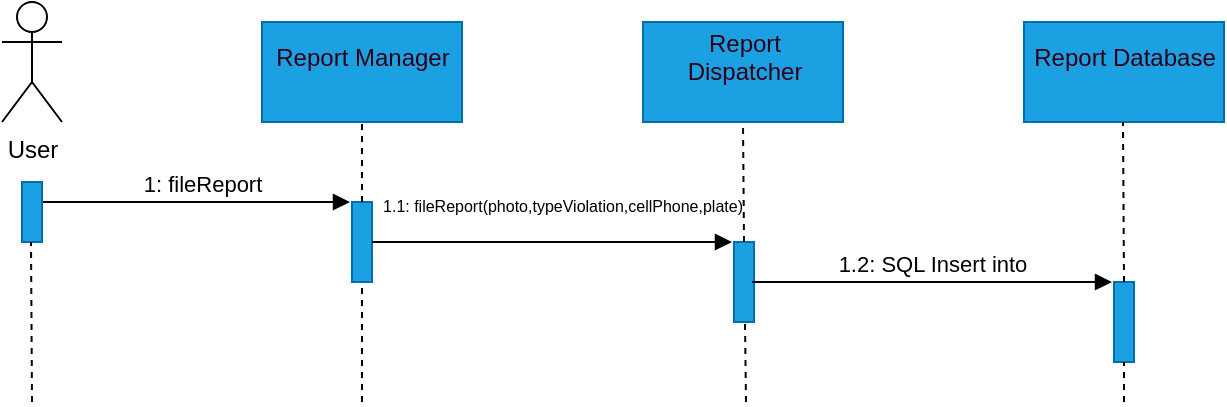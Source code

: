 <mxfile version="12.3.3" type="device" pages="1"><diagram id="rKkDSrBLfncaqNEui5Pw" name="Page-1"><mxGraphModel dx="948" dy="511" grid="1" gridSize="10" guides="1" tooltips="1" connect="1" arrows="1" fold="1" page="1" pageScale="1" pageWidth="850" pageHeight="1100" math="0" shadow="0"><root><mxCell id="0"/><mxCell id="1" parent="0"/><mxCell id="NCuNExbCwtKJjIklCfNB-1" value="&lt;div&gt;User&lt;/div&gt;" style="shape=umlActor;verticalLabelPosition=bottom;labelBackgroundColor=#ffffff;verticalAlign=top;html=1;outlineConnect=0;" parent="1" vertex="1"><mxGeometry x="80" y="160" width="30" height="60" as="geometry"/></mxCell><mxCell id="NCuNExbCwtKJjIklCfNB-11" value="&lt;div&gt;&lt;font color=&quot;#33001A&quot;&gt;Report&lt;/font&gt;&lt;/div&gt;&lt;div&gt;&lt;font color=&quot;#33001A&quot;&gt;Dispatcher&lt;br&gt;&lt;/font&gt;&lt;/div&gt;&lt;div&gt;&lt;br&gt;&lt;/div&gt;" style="html=1;fillColor=#1ba1e2;strokeColor=#006EAF;fontColor=#ffffff;" parent="1" vertex="1"><mxGeometry x="400.5" y="170" width="100" height="50" as="geometry"/></mxCell><mxCell id="NCuNExbCwtKJjIklCfNB-14" value="" style="html=1;points=[];perimeter=orthogonalPerimeter;fillColor=#1ba1e2;strokeColor=#006EAF;fontColor=#ffffff;" parent="1" vertex="1"><mxGeometry x="255" y="260" width="10" height="40" as="geometry"/></mxCell><mxCell id="NCuNExbCwtKJjIklCfNB-16" value="" style="html=1;points=[];perimeter=orthogonalPerimeter;fillColor=#1ba1e2;strokeColor=#006EAF;fontColor=#ffffff;" parent="1" vertex="1"><mxGeometry x="446" y="280" width="10" height="40" as="geometry"/></mxCell><mxCell id="NCuNExbCwtKJjIklCfNB-18" value="&lt;div&gt;&lt;font color=&quot;#33001A&quot;&gt;Report Manager&lt;/font&gt;&lt;/div&gt;&lt;div&gt;&lt;br&gt;&lt;/div&gt;" style="html=1;fillColor=#1ba1e2;strokeColor=#006EAF;fontColor=#ffffff;" parent="1" vertex="1"><mxGeometry x="210" y="170" width="100" height="50" as="geometry"/></mxCell><mxCell id="NCuNExbCwtKJjIklCfNB-19" value="&lt;div&gt;&lt;font color=&quot;#33001A&quot;&gt;Report Database&lt;/font&gt;&lt;/div&gt;&lt;div&gt;&lt;br&gt;&lt;/div&gt;" style="html=1;fillColor=#1ba1e2;strokeColor=#006EAF;fontColor=#ffffff;" parent="1" vertex="1"><mxGeometry x="591" y="170" width="100" height="50" as="geometry"/></mxCell><mxCell id="NCuNExbCwtKJjIklCfNB-20" value="" style="html=1;points=[];perimeter=orthogonalPerimeter;fillColor=#1ba1e2;strokeColor=#006EAF;fontColor=#ffffff;" parent="1" vertex="1"><mxGeometry x="636" y="300" width="10" height="40" as="geometry"/></mxCell><mxCell id="w1YCGEpkLO6neRUJzLaK-1" value="" style="endArrow=none;dashed=1;html=1;entryX=0.5;entryY=1;entryDx=0;entryDy=0;" parent="1" target="NCuNExbCwtKJjIklCfNB-18" edge="1"><mxGeometry width="50" height="50" relative="1" as="geometry"><mxPoint x="260" y="260" as="sourcePoint"/><mxPoint x="310" y="210" as="targetPoint"/></mxGeometry></mxCell><mxCell id="w1YCGEpkLO6neRUJzLaK-2" value="1: fileReport" style="html=1;verticalAlign=bottom;endArrow=block;" parent="1" edge="1"><mxGeometry x="0.039" width="80" relative="1" as="geometry"><mxPoint x="100" y="260" as="sourcePoint"/><mxPoint x="254" y="260" as="targetPoint"/><mxPoint as="offset"/></mxGeometry></mxCell><mxCell id="w1YCGEpkLO6neRUJzLaK-4" value="&lt;font style=&quot;font-size: 8px&quot;&gt;1.1: fileReport(photo,typeViolation,cellPhone,plate)&lt;/font&gt;" style="html=1;verticalAlign=bottom;endArrow=block;" parent="1" source="NCuNExbCwtKJjIklCfNB-14" edge="1"><mxGeometry x="0.056" y="10" width="80" relative="1" as="geometry"><mxPoint x="270" y="280" as="sourcePoint"/><mxPoint x="445" y="280" as="targetPoint"/><mxPoint as="offset"/></mxGeometry></mxCell><mxCell id="w1YCGEpkLO6neRUJzLaK-5" value="" style="endArrow=none;dashed=1;html=1;entryX=0.5;entryY=1;entryDx=0;entryDy=0;" parent="1" target="NCuNExbCwtKJjIklCfNB-11" edge="1"><mxGeometry width="50" height="50" relative="1" as="geometry"><mxPoint x="451" y="280" as="sourcePoint"/><mxPoint x="501" y="230" as="targetPoint"/></mxGeometry></mxCell><mxCell id="w1YCGEpkLO6neRUJzLaK-6" value="1.2: SQL Insert into" style="html=1;verticalAlign=bottom;endArrow=block;" parent="1" edge="1"><mxGeometry width="80" relative="1" as="geometry"><mxPoint x="455" y="300" as="sourcePoint"/><mxPoint x="635" y="300" as="targetPoint"/></mxGeometry></mxCell><mxCell id="w1YCGEpkLO6neRUJzLaK-8" value="" style="endArrow=none;dashed=1;html=1;entryX=0.5;entryY=1;entryDx=0;entryDy=0;" parent="1" edge="1"><mxGeometry width="50" height="50" relative="1" as="geometry"><mxPoint x="641" y="300" as="sourcePoint"/><mxPoint x="640.5" y="220" as="targetPoint"/></mxGeometry></mxCell><mxCell id="w1YCGEpkLO6neRUJzLaK-11" value="" style="endArrow=none;dashed=1;html=1;" parent="1" edge="1"><mxGeometry width="50" height="50" relative="1" as="geometry"><mxPoint x="641" y="360" as="sourcePoint"/><mxPoint x="641" y="340" as="targetPoint"/></mxGeometry></mxCell><mxCell id="w1YCGEpkLO6neRUJzLaK-25" value="" style="html=1;points=[];perimeter=orthogonalPerimeter;fillColor=#1ba1e2;strokeColor=#006EAF;fontColor=#ffffff;" parent="1" vertex="1"><mxGeometry x="90" y="250" width="10" height="30" as="geometry"/></mxCell><mxCell id="w1YCGEpkLO6neRUJzLaK-30" value="" style="endArrow=none;dashed=1;html=1;entryX=0.5;entryY=1;entryDx=0;entryDy=0;" parent="1" edge="1"><mxGeometry width="50" height="50" relative="1" as="geometry"><mxPoint x="452" y="360" as="sourcePoint"/><mxPoint x="451.5" y="320" as="targetPoint"/></mxGeometry></mxCell><mxCell id="t3rybGKdHAQdPZ70rkiX-1" value="" style="endArrow=none;dashed=1;html=1;entryX=0.5;entryY=1;entryDx=0;entryDy=0;" parent="1" edge="1"><mxGeometry width="50" height="50" relative="1" as="geometry"><mxPoint x="95" y="360" as="sourcePoint"/><mxPoint x="94.5" y="280" as="targetPoint"/></mxGeometry></mxCell><mxCell id="t3rybGKdHAQdPZ70rkiX-2" value="" style="endArrow=none;dashed=1;html=1;entryX=0.5;entryY=1;entryDx=0;entryDy=0;" parent="1" edge="1"><mxGeometry width="50" height="50" relative="1" as="geometry"><mxPoint x="260" y="360" as="sourcePoint"/><mxPoint x="260" y="300" as="targetPoint"/></mxGeometry></mxCell></root></mxGraphModel></diagram></mxfile>
